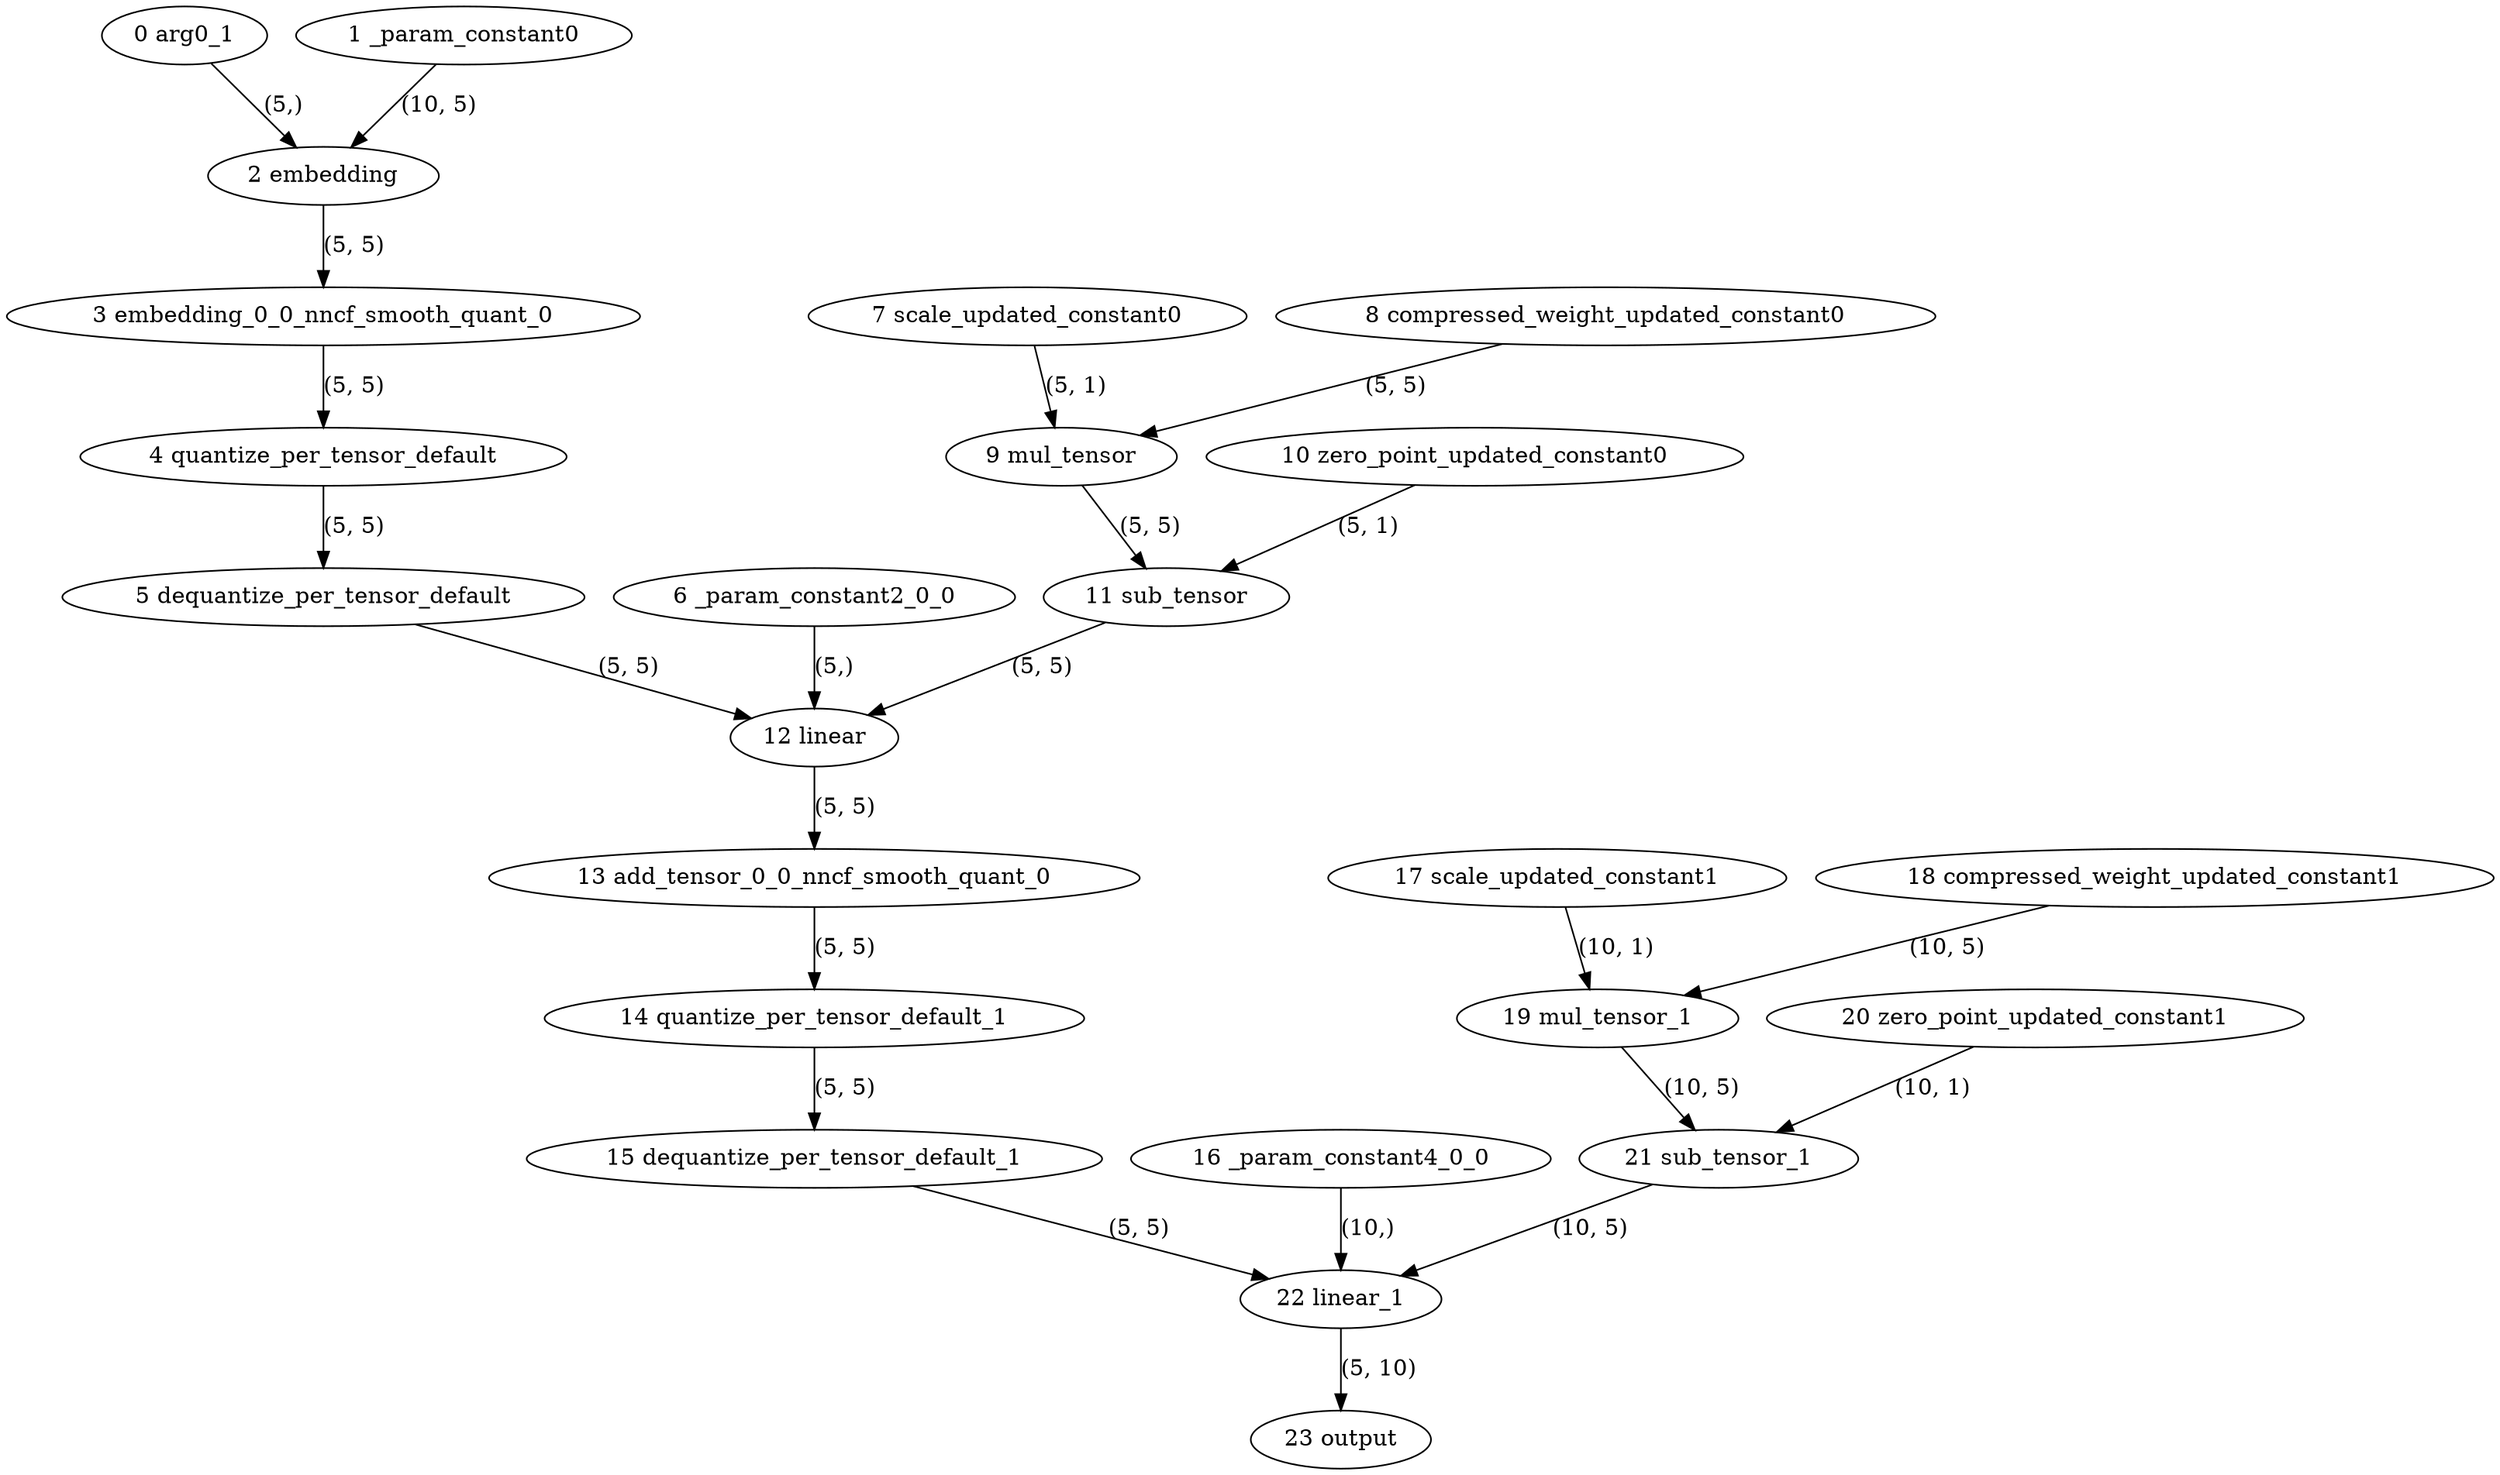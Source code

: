 strict digraph  {
"0 arg0_1" [id=0, type=input];
"1 _param_constant0" [id=1, type=get_attr];
"2 embedding" [id=2, type=embedding];
"3 embedding_0_0_nncf_smooth_quant_0" [id=3, type=call_module];
"4 quantize_per_tensor_default" [id=4, type=quantize_per_tensor];
"5 dequantize_per_tensor_default" [id=5, type=dequantize_per_tensor];
"6 _param_constant2_0_0" [id=6, type=get_attr];
"7 scale_updated_constant0" [id=7, type=get_attr];
"8 compressed_weight_updated_constant0" [id=8, type=get_attr];
"9 mul_tensor" [id=9, type=mul];
"10 zero_point_updated_constant0" [id=10, type=get_attr];
"11 sub_tensor" [id=11, type=sub];
"12 linear" [id=12, type=linear];
"13 add_tensor_0_0_nncf_smooth_quant_0" [id=13, type=call_module];
"14 quantize_per_tensor_default_1" [id=14, type=quantize_per_tensor];
"15 dequantize_per_tensor_default_1" [id=15, type=dequantize_per_tensor];
"16 _param_constant4_0_0" [id=16, type=get_attr];
"17 scale_updated_constant1" [id=17, type=get_attr];
"18 compressed_weight_updated_constant1" [id=18, type=get_attr];
"19 mul_tensor_1" [id=19, type=mul];
"20 zero_point_updated_constant1" [id=20, type=get_attr];
"21 sub_tensor_1" [id=21, type=sub];
"22 linear_1" [id=22, type=linear];
"23 output" [id=23, type=output];
"0 arg0_1" -> "2 embedding"  [label="(5,)", style=solid];
"1 _param_constant0" -> "2 embedding"  [label="(10, 5)", style=solid];
"2 embedding" -> "3 embedding_0_0_nncf_smooth_quant_0"  [label="(5, 5)", style=solid];
"3 embedding_0_0_nncf_smooth_quant_0" -> "4 quantize_per_tensor_default"  [label="(5, 5)", style=solid];
"4 quantize_per_tensor_default" -> "5 dequantize_per_tensor_default"  [label="(5, 5)", style=solid];
"5 dequantize_per_tensor_default" -> "12 linear"  [label="(5, 5)", style=solid];
"6 _param_constant2_0_0" -> "12 linear"  [label="(5,)", style=solid];
"7 scale_updated_constant0" -> "9 mul_tensor"  [label="(5, 1)", style=solid];
"8 compressed_weight_updated_constant0" -> "9 mul_tensor"  [label="(5, 5)", style=solid];
"9 mul_tensor" -> "11 sub_tensor"  [label="(5, 5)", style=solid];
"10 zero_point_updated_constant0" -> "11 sub_tensor"  [label="(5, 1)", style=solid];
"11 sub_tensor" -> "12 linear"  [label="(5, 5)", style=solid];
"12 linear" -> "13 add_tensor_0_0_nncf_smooth_quant_0"  [label="(5, 5)", style=solid];
"13 add_tensor_0_0_nncf_smooth_quant_0" -> "14 quantize_per_tensor_default_1"  [label="(5, 5)", style=solid];
"14 quantize_per_tensor_default_1" -> "15 dequantize_per_tensor_default_1"  [label="(5, 5)", style=solid];
"15 dequantize_per_tensor_default_1" -> "22 linear_1"  [label="(5, 5)", style=solid];
"16 _param_constant4_0_0" -> "22 linear_1"  [label="(10,)", style=solid];
"17 scale_updated_constant1" -> "19 mul_tensor_1"  [label="(10, 1)", style=solid];
"18 compressed_weight_updated_constant1" -> "19 mul_tensor_1"  [label="(10, 5)", style=solid];
"19 mul_tensor_1" -> "21 sub_tensor_1"  [label="(10, 5)", style=solid];
"20 zero_point_updated_constant1" -> "21 sub_tensor_1"  [label="(10, 1)", style=solid];
"21 sub_tensor_1" -> "22 linear_1"  [label="(10, 5)", style=solid];
"22 linear_1" -> "23 output"  [label="(5, 10)", style=solid];
}
